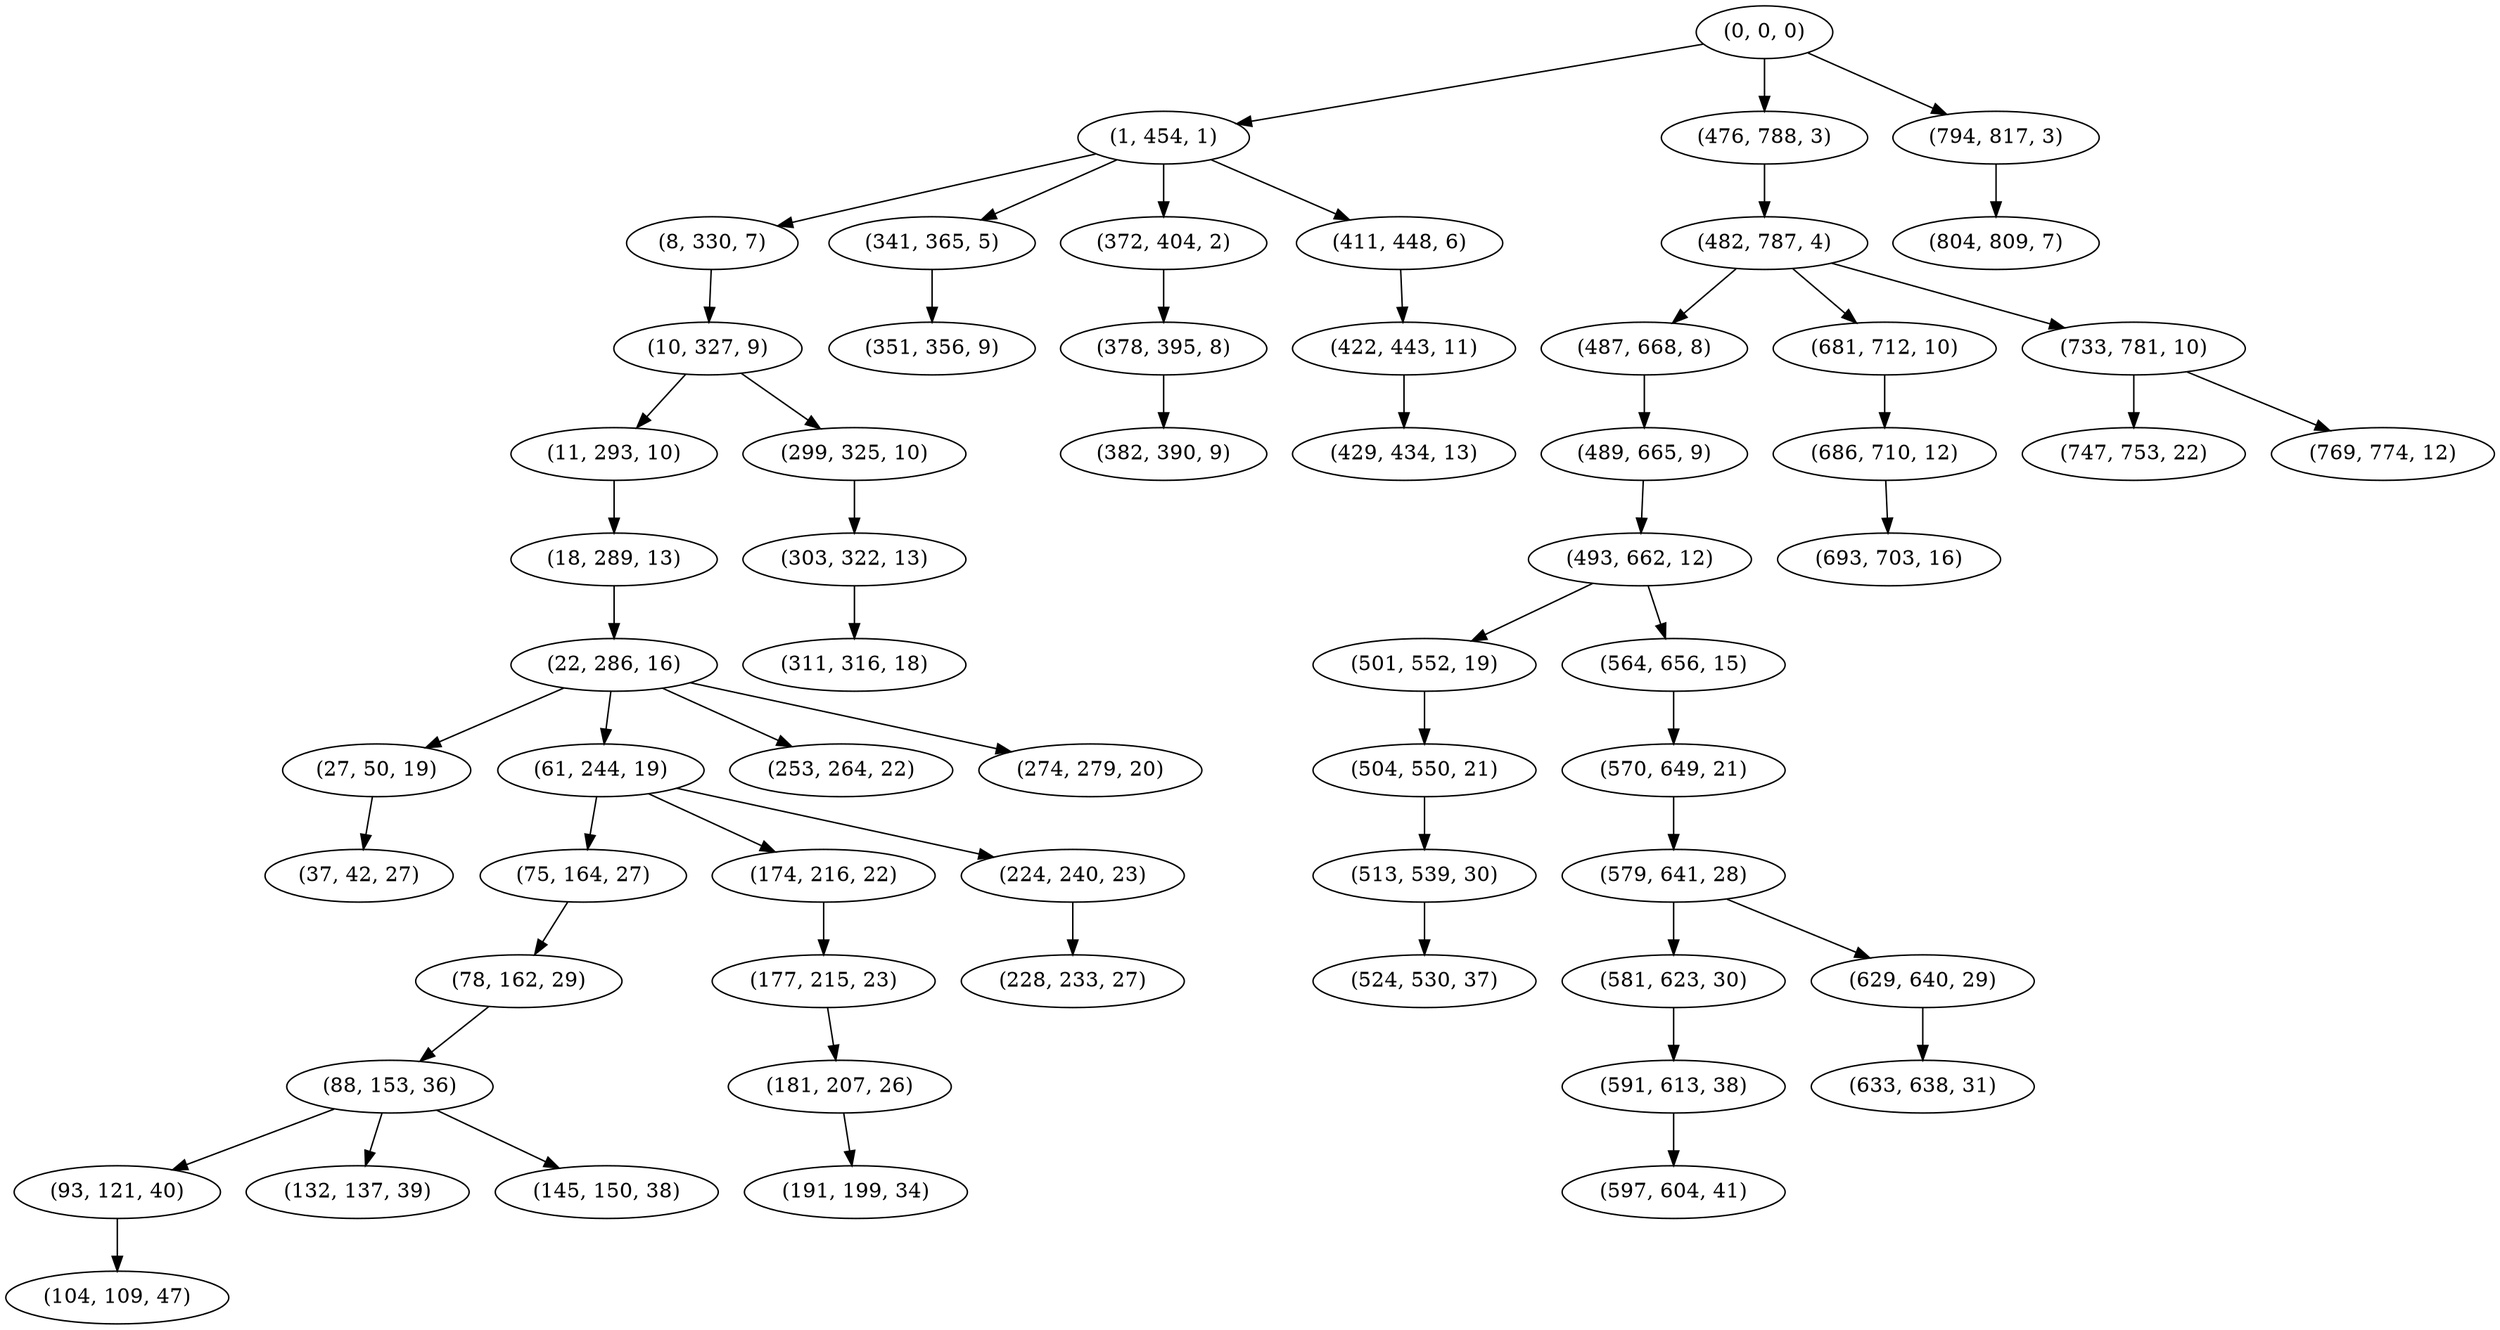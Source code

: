 digraph tree {
    "(0, 0, 0)";
    "(1, 454, 1)";
    "(8, 330, 7)";
    "(10, 327, 9)";
    "(11, 293, 10)";
    "(18, 289, 13)";
    "(22, 286, 16)";
    "(27, 50, 19)";
    "(37, 42, 27)";
    "(61, 244, 19)";
    "(75, 164, 27)";
    "(78, 162, 29)";
    "(88, 153, 36)";
    "(93, 121, 40)";
    "(104, 109, 47)";
    "(132, 137, 39)";
    "(145, 150, 38)";
    "(174, 216, 22)";
    "(177, 215, 23)";
    "(181, 207, 26)";
    "(191, 199, 34)";
    "(224, 240, 23)";
    "(228, 233, 27)";
    "(253, 264, 22)";
    "(274, 279, 20)";
    "(299, 325, 10)";
    "(303, 322, 13)";
    "(311, 316, 18)";
    "(341, 365, 5)";
    "(351, 356, 9)";
    "(372, 404, 2)";
    "(378, 395, 8)";
    "(382, 390, 9)";
    "(411, 448, 6)";
    "(422, 443, 11)";
    "(429, 434, 13)";
    "(476, 788, 3)";
    "(482, 787, 4)";
    "(487, 668, 8)";
    "(489, 665, 9)";
    "(493, 662, 12)";
    "(501, 552, 19)";
    "(504, 550, 21)";
    "(513, 539, 30)";
    "(524, 530, 37)";
    "(564, 656, 15)";
    "(570, 649, 21)";
    "(579, 641, 28)";
    "(581, 623, 30)";
    "(591, 613, 38)";
    "(597, 604, 41)";
    "(629, 640, 29)";
    "(633, 638, 31)";
    "(681, 712, 10)";
    "(686, 710, 12)";
    "(693, 703, 16)";
    "(733, 781, 10)";
    "(747, 753, 22)";
    "(769, 774, 12)";
    "(794, 817, 3)";
    "(804, 809, 7)";
    "(0, 0, 0)" -> "(1, 454, 1)";
    "(0, 0, 0)" -> "(476, 788, 3)";
    "(0, 0, 0)" -> "(794, 817, 3)";
    "(1, 454, 1)" -> "(8, 330, 7)";
    "(1, 454, 1)" -> "(341, 365, 5)";
    "(1, 454, 1)" -> "(372, 404, 2)";
    "(1, 454, 1)" -> "(411, 448, 6)";
    "(8, 330, 7)" -> "(10, 327, 9)";
    "(10, 327, 9)" -> "(11, 293, 10)";
    "(10, 327, 9)" -> "(299, 325, 10)";
    "(11, 293, 10)" -> "(18, 289, 13)";
    "(18, 289, 13)" -> "(22, 286, 16)";
    "(22, 286, 16)" -> "(27, 50, 19)";
    "(22, 286, 16)" -> "(61, 244, 19)";
    "(22, 286, 16)" -> "(253, 264, 22)";
    "(22, 286, 16)" -> "(274, 279, 20)";
    "(27, 50, 19)" -> "(37, 42, 27)";
    "(61, 244, 19)" -> "(75, 164, 27)";
    "(61, 244, 19)" -> "(174, 216, 22)";
    "(61, 244, 19)" -> "(224, 240, 23)";
    "(75, 164, 27)" -> "(78, 162, 29)";
    "(78, 162, 29)" -> "(88, 153, 36)";
    "(88, 153, 36)" -> "(93, 121, 40)";
    "(88, 153, 36)" -> "(132, 137, 39)";
    "(88, 153, 36)" -> "(145, 150, 38)";
    "(93, 121, 40)" -> "(104, 109, 47)";
    "(174, 216, 22)" -> "(177, 215, 23)";
    "(177, 215, 23)" -> "(181, 207, 26)";
    "(181, 207, 26)" -> "(191, 199, 34)";
    "(224, 240, 23)" -> "(228, 233, 27)";
    "(299, 325, 10)" -> "(303, 322, 13)";
    "(303, 322, 13)" -> "(311, 316, 18)";
    "(341, 365, 5)" -> "(351, 356, 9)";
    "(372, 404, 2)" -> "(378, 395, 8)";
    "(378, 395, 8)" -> "(382, 390, 9)";
    "(411, 448, 6)" -> "(422, 443, 11)";
    "(422, 443, 11)" -> "(429, 434, 13)";
    "(476, 788, 3)" -> "(482, 787, 4)";
    "(482, 787, 4)" -> "(487, 668, 8)";
    "(482, 787, 4)" -> "(681, 712, 10)";
    "(482, 787, 4)" -> "(733, 781, 10)";
    "(487, 668, 8)" -> "(489, 665, 9)";
    "(489, 665, 9)" -> "(493, 662, 12)";
    "(493, 662, 12)" -> "(501, 552, 19)";
    "(493, 662, 12)" -> "(564, 656, 15)";
    "(501, 552, 19)" -> "(504, 550, 21)";
    "(504, 550, 21)" -> "(513, 539, 30)";
    "(513, 539, 30)" -> "(524, 530, 37)";
    "(564, 656, 15)" -> "(570, 649, 21)";
    "(570, 649, 21)" -> "(579, 641, 28)";
    "(579, 641, 28)" -> "(581, 623, 30)";
    "(579, 641, 28)" -> "(629, 640, 29)";
    "(581, 623, 30)" -> "(591, 613, 38)";
    "(591, 613, 38)" -> "(597, 604, 41)";
    "(629, 640, 29)" -> "(633, 638, 31)";
    "(681, 712, 10)" -> "(686, 710, 12)";
    "(686, 710, 12)" -> "(693, 703, 16)";
    "(733, 781, 10)" -> "(747, 753, 22)";
    "(733, 781, 10)" -> "(769, 774, 12)";
    "(794, 817, 3)" -> "(804, 809, 7)";
}
